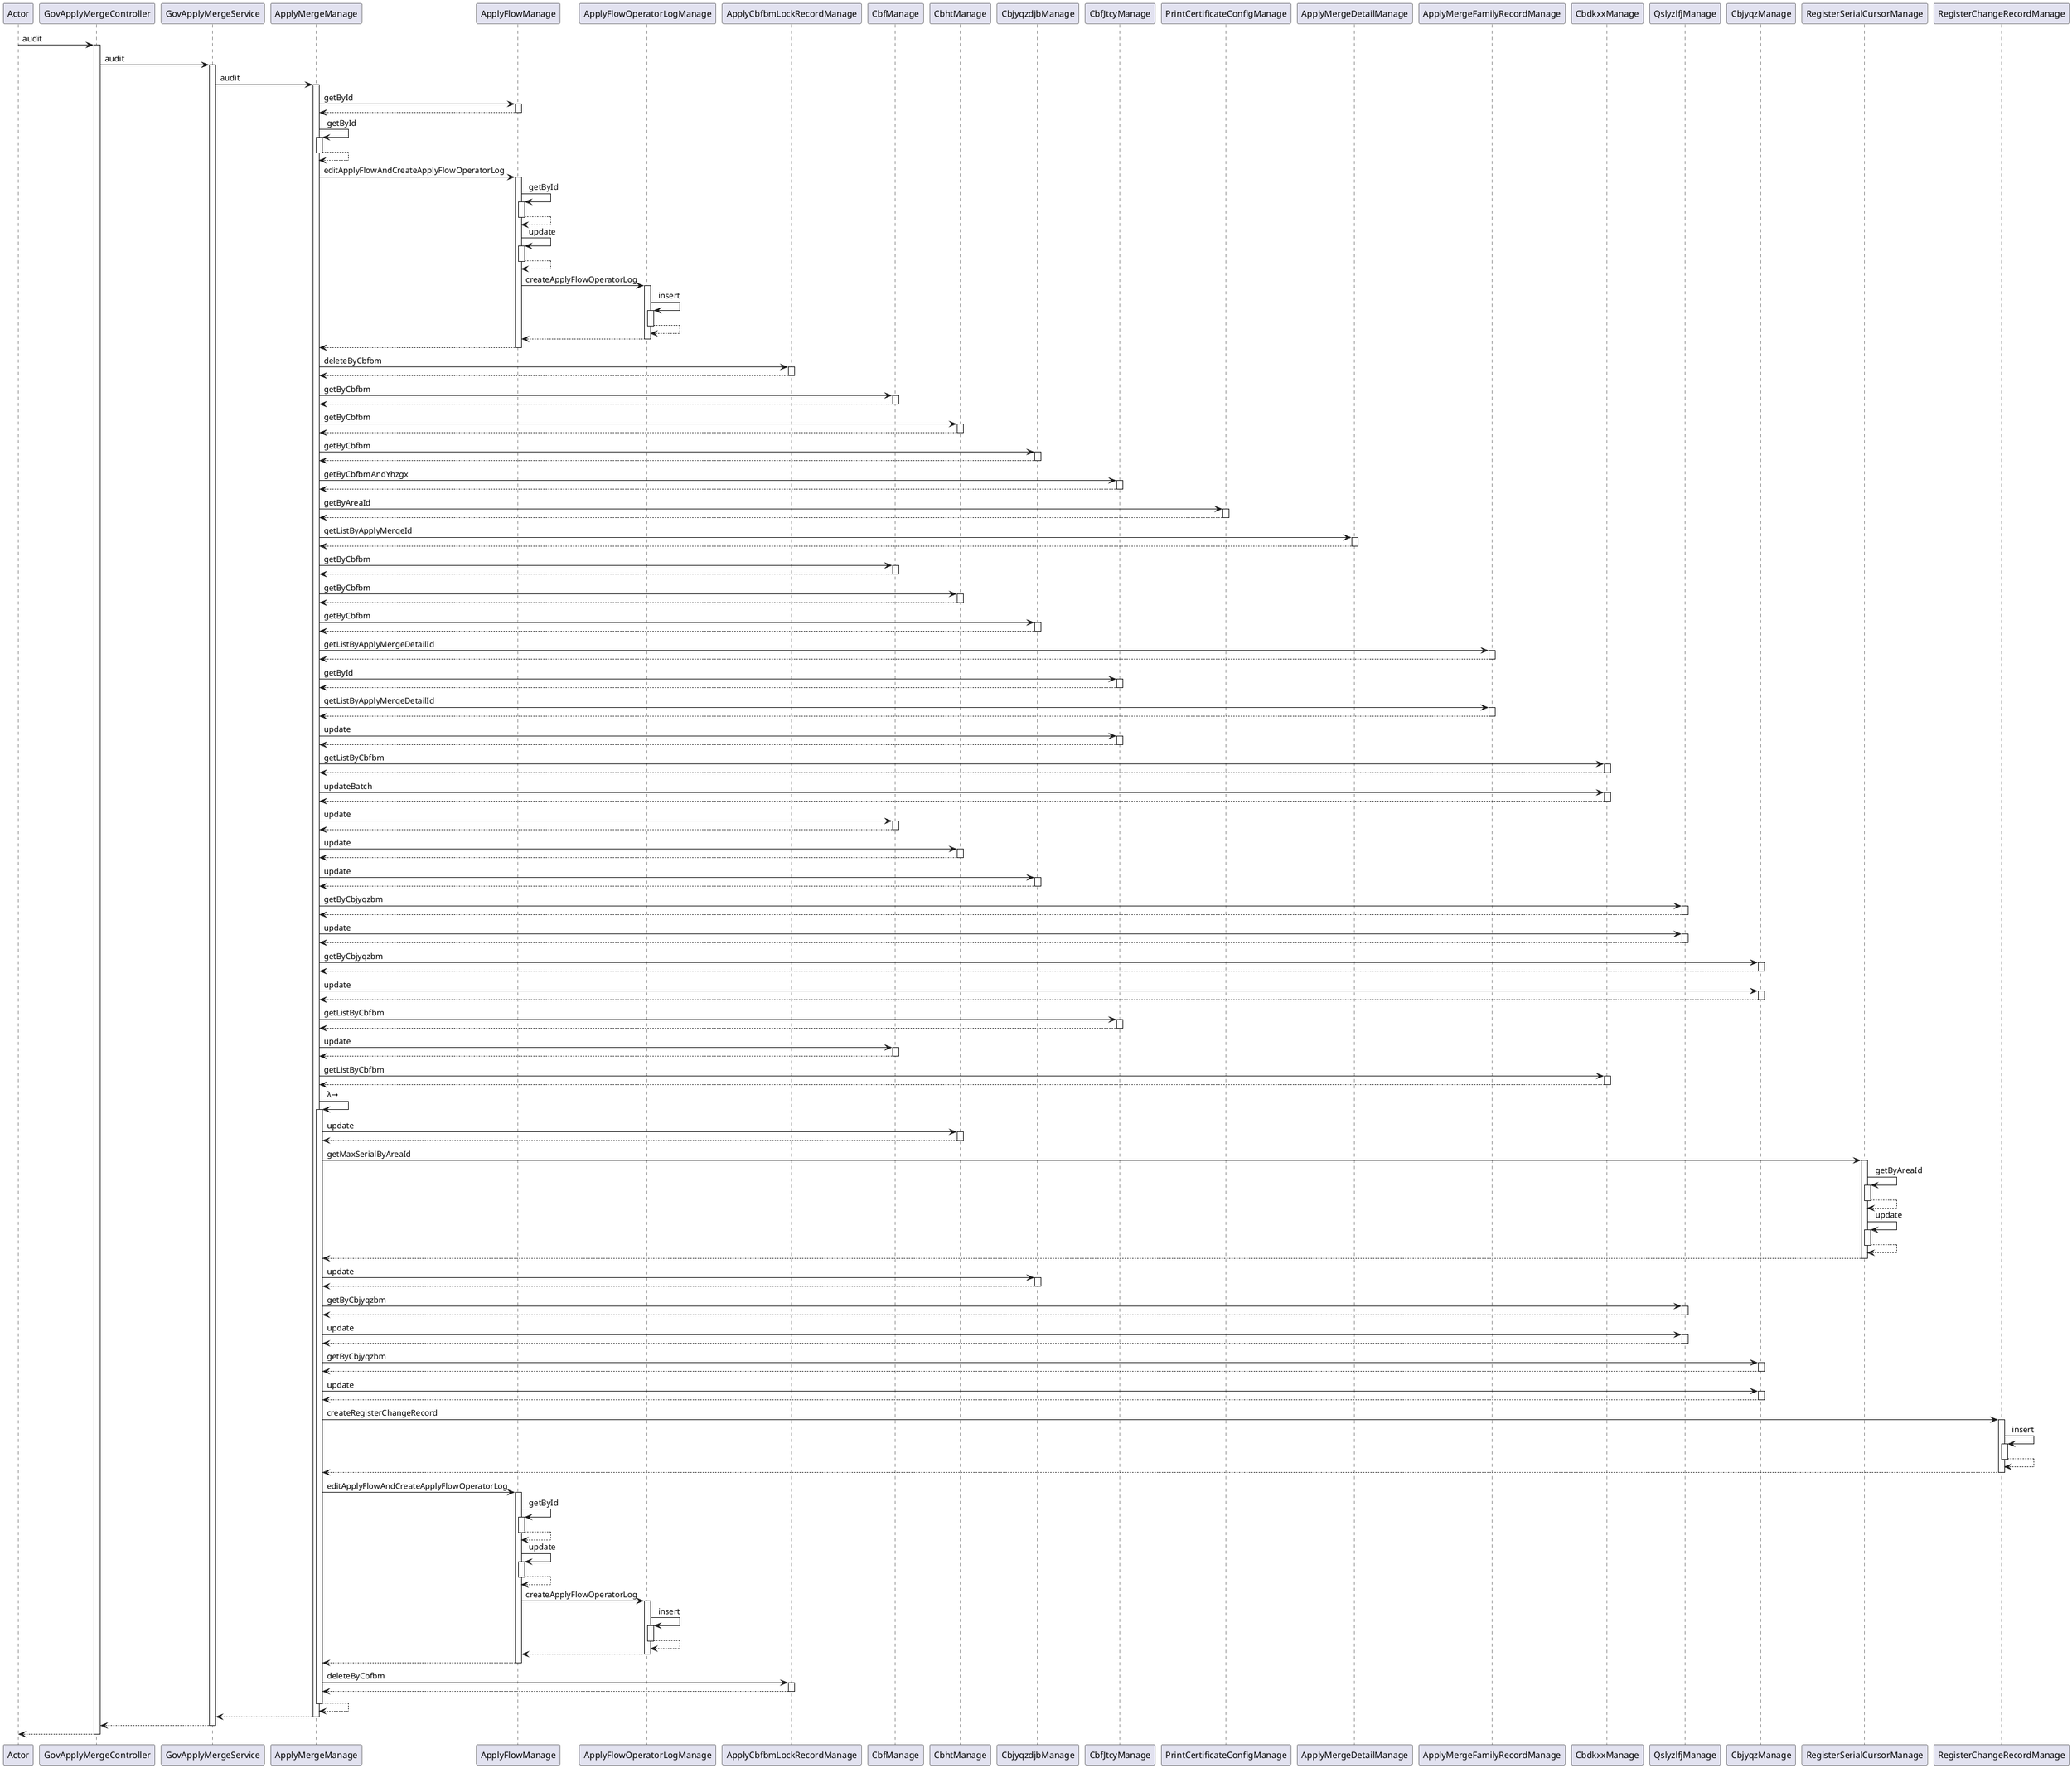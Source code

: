 @startuml
participant Actor
Actor -> GovApplyMergeController : audit
activate GovApplyMergeController
GovApplyMergeController -> GovApplyMergeService : audit
activate GovApplyMergeService
GovApplyMergeService -> ApplyMergeManage : audit
activate ApplyMergeManage
ApplyMergeManage -> ApplyFlowManage : getById
activate ApplyFlowManage
ApplyFlowManage --> ApplyMergeManage
deactivate ApplyFlowManage
ApplyMergeManage -> ApplyMergeManage : getById
activate ApplyMergeManage
ApplyMergeManage --> ApplyMergeManage
deactivate ApplyMergeManage
ApplyMergeManage -> ApplyFlowManage : editApplyFlowAndCreateApplyFlowOperatorLog
activate ApplyFlowManage
ApplyFlowManage -> ApplyFlowManage : getById
activate ApplyFlowManage
ApplyFlowManage --> ApplyFlowManage
deactivate ApplyFlowManage
ApplyFlowManage -> ApplyFlowManage : update
activate ApplyFlowManage
ApplyFlowManage --> ApplyFlowManage
deactivate ApplyFlowManage
ApplyFlowManage -> ApplyFlowOperatorLogManage : createApplyFlowOperatorLog
activate ApplyFlowOperatorLogManage
ApplyFlowOperatorLogManage -> ApplyFlowOperatorLogManage : insert
activate ApplyFlowOperatorLogManage
ApplyFlowOperatorLogManage --> ApplyFlowOperatorLogManage
deactivate ApplyFlowOperatorLogManage
ApplyFlowOperatorLogManage --> ApplyFlowManage
deactivate ApplyFlowOperatorLogManage
ApplyFlowManage --> ApplyMergeManage
deactivate ApplyFlowManage
ApplyMergeManage -> ApplyCbfbmLockRecordManage : deleteByCbfbm
activate ApplyCbfbmLockRecordManage
ApplyCbfbmLockRecordManage --> ApplyMergeManage
deactivate ApplyCbfbmLockRecordManage
ApplyMergeManage -> CbfManage : getByCbfbm
activate CbfManage
CbfManage --> ApplyMergeManage
deactivate CbfManage
ApplyMergeManage -> CbhtManage : getByCbfbm
activate CbhtManage
CbhtManage --> ApplyMergeManage
deactivate CbhtManage
ApplyMergeManage -> CbjyqzdjbManage : getByCbfbm
activate CbjyqzdjbManage
CbjyqzdjbManage --> ApplyMergeManage
deactivate CbjyqzdjbManage
ApplyMergeManage -> CbfJtcyManage : getByCbfbmAndYhzgx
activate CbfJtcyManage
CbfJtcyManage --> ApplyMergeManage
deactivate CbfJtcyManage
ApplyMergeManage -> PrintCertificateConfigManage : getByAreaId
activate PrintCertificateConfigManage
PrintCertificateConfigManage --> ApplyMergeManage
deactivate PrintCertificateConfigManage
ApplyMergeManage -> ApplyMergeDetailManage : getListByApplyMergeId
activate ApplyMergeDetailManage
ApplyMergeDetailManage --> ApplyMergeManage
deactivate ApplyMergeDetailManage
ApplyMergeManage -> CbfManage : getByCbfbm
activate CbfManage
CbfManage --> ApplyMergeManage
deactivate CbfManage
ApplyMergeManage -> CbhtManage : getByCbfbm
activate CbhtManage
CbhtManage --> ApplyMergeManage
deactivate CbhtManage
ApplyMergeManage -> CbjyqzdjbManage : getByCbfbm
activate CbjyqzdjbManage
CbjyqzdjbManage --> ApplyMergeManage
deactivate CbjyqzdjbManage
ApplyMergeManage -> ApplyMergeFamilyRecordManage : getListByApplyMergeDetailId
activate ApplyMergeFamilyRecordManage
ApplyMergeFamilyRecordManage --> ApplyMergeManage
deactivate ApplyMergeFamilyRecordManage
ApplyMergeManage -> CbfJtcyManage : getById
activate CbfJtcyManage
CbfJtcyManage --> ApplyMergeManage
deactivate CbfJtcyManage
ApplyMergeManage -> ApplyMergeFamilyRecordManage : getListByApplyMergeDetailId
activate ApplyMergeFamilyRecordManage
ApplyMergeFamilyRecordManage --> ApplyMergeManage
deactivate ApplyMergeFamilyRecordManage
ApplyMergeManage -> CbfJtcyManage : update
activate CbfJtcyManage
CbfJtcyManage --> ApplyMergeManage
deactivate CbfJtcyManage
ApplyMergeManage -> CbdkxxManage : getListByCbfbm
activate CbdkxxManage
CbdkxxManage --> ApplyMergeManage
deactivate CbdkxxManage
ApplyMergeManage -> CbdkxxManage : updateBatch
activate CbdkxxManage
CbdkxxManage --> ApplyMergeManage
deactivate CbdkxxManage
ApplyMergeManage -> CbfManage : update
activate CbfManage
CbfManage --> ApplyMergeManage
deactivate CbfManage
ApplyMergeManage -> CbhtManage : update
activate CbhtManage
CbhtManage --> ApplyMergeManage
deactivate CbhtManage
ApplyMergeManage -> CbjyqzdjbManage : update
activate CbjyqzdjbManage
CbjyqzdjbManage --> ApplyMergeManage
deactivate CbjyqzdjbManage
ApplyMergeManage -> QslyzlfjManage : getByCbjyqzbm
activate QslyzlfjManage
QslyzlfjManage --> ApplyMergeManage
deactivate QslyzlfjManage
ApplyMergeManage -> QslyzlfjManage : update
activate QslyzlfjManage
QslyzlfjManage --> ApplyMergeManage
deactivate QslyzlfjManage
ApplyMergeManage -> CbjyqzManage : getByCbjyqzbm
activate CbjyqzManage
CbjyqzManage --> ApplyMergeManage
deactivate CbjyqzManage
ApplyMergeManage -> CbjyqzManage : update
activate CbjyqzManage
CbjyqzManage --> ApplyMergeManage
deactivate CbjyqzManage
ApplyMergeManage -> CbfJtcyManage : getListByCbfbm
activate CbfJtcyManage
CbfJtcyManage --> ApplyMergeManage
deactivate CbfJtcyManage
ApplyMergeManage -> CbfManage : update
activate CbfManage
CbfManage --> ApplyMergeManage
deactivate CbfManage
ApplyMergeManage -> CbdkxxManage : getListByCbfbm
activate CbdkxxManage
CbdkxxManage --> ApplyMergeManage
deactivate CbdkxxManage
ApplyMergeManage -> ApplyMergeManage : λ→
activate ApplyMergeManage
ApplyMergeManage -> CbhtManage : update
activate CbhtManage
CbhtManage --> ApplyMergeManage
deactivate CbhtManage
ApplyMergeManage -> RegisterSerialCursorManage : getMaxSerialByAreaId
activate RegisterSerialCursorManage
RegisterSerialCursorManage -> RegisterSerialCursorManage : getByAreaId
activate RegisterSerialCursorManage
RegisterSerialCursorManage --> RegisterSerialCursorManage
deactivate RegisterSerialCursorManage
RegisterSerialCursorManage -> RegisterSerialCursorManage : update
activate RegisterSerialCursorManage
RegisterSerialCursorManage --> RegisterSerialCursorManage
deactivate RegisterSerialCursorManage
RegisterSerialCursorManage --> ApplyMergeManage
deactivate RegisterSerialCursorManage
ApplyMergeManage -> CbjyqzdjbManage : update
activate CbjyqzdjbManage
CbjyqzdjbManage --> ApplyMergeManage
deactivate CbjyqzdjbManage
ApplyMergeManage -> QslyzlfjManage : getByCbjyqzbm
activate QslyzlfjManage
QslyzlfjManage --> ApplyMergeManage
deactivate QslyzlfjManage
ApplyMergeManage -> QslyzlfjManage : update
activate QslyzlfjManage
QslyzlfjManage --> ApplyMergeManage
deactivate QslyzlfjManage
ApplyMergeManage -> CbjyqzManage : getByCbjyqzbm
activate CbjyqzManage
CbjyqzManage --> ApplyMergeManage
deactivate CbjyqzManage
ApplyMergeManage -> CbjyqzManage : update
activate CbjyqzManage
CbjyqzManage --> ApplyMergeManage
deactivate CbjyqzManage
ApplyMergeManage -> RegisterChangeRecordManage : createRegisterChangeRecord
activate RegisterChangeRecordManage
RegisterChangeRecordManage -> RegisterChangeRecordManage : insert
activate RegisterChangeRecordManage
RegisterChangeRecordManage --> RegisterChangeRecordManage
deactivate RegisterChangeRecordManage
RegisterChangeRecordManage --> ApplyMergeManage
deactivate RegisterChangeRecordManage
ApplyMergeManage -> ApplyFlowManage : editApplyFlowAndCreateApplyFlowOperatorLog
activate ApplyFlowManage
ApplyFlowManage -> ApplyFlowManage : getById
activate ApplyFlowManage
ApplyFlowManage --> ApplyFlowManage
deactivate ApplyFlowManage
ApplyFlowManage -> ApplyFlowManage : update
activate ApplyFlowManage
ApplyFlowManage --> ApplyFlowManage
deactivate ApplyFlowManage
ApplyFlowManage -> ApplyFlowOperatorLogManage : createApplyFlowOperatorLog
activate ApplyFlowOperatorLogManage
ApplyFlowOperatorLogManage -> ApplyFlowOperatorLogManage : insert
activate ApplyFlowOperatorLogManage
ApplyFlowOperatorLogManage --> ApplyFlowOperatorLogManage
deactivate ApplyFlowOperatorLogManage
ApplyFlowOperatorLogManage --> ApplyFlowManage
deactivate ApplyFlowOperatorLogManage
ApplyFlowManage --> ApplyMergeManage
deactivate ApplyFlowManage
ApplyMergeManage -> ApplyCbfbmLockRecordManage : deleteByCbfbm
activate ApplyCbfbmLockRecordManage
ApplyCbfbmLockRecordManage --> ApplyMergeManage
deactivate ApplyCbfbmLockRecordManage
ApplyMergeManage --> ApplyMergeManage
deactivate ApplyMergeManage
ApplyMergeManage --> GovApplyMergeService
deactivate ApplyMergeManage
GovApplyMergeService --> GovApplyMergeController
deactivate GovApplyMergeService
return
@enduml